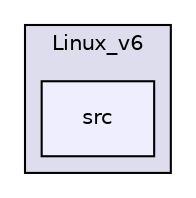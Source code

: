 digraph "/home/maxime/Bureau/Master/Projet-AdHoc/Ad-Hoc/Linux_v6/src" {
  compound=true
  node [ fontsize="10", fontname="Helvetica"];
  edge [ labelfontsize="10", labelfontname="Helvetica"];
  subgraph clusterdir_0f3805b42fb923009f10d3b8981b0af5 {
    graph [ bgcolor="#ddddee", pencolor="black", label="Linux_v6" fontname="Helvetica", fontsize="10", URL="dir_0f3805b42fb923009f10d3b8981b0af5.html"]
  dir_4e06fc8fb0ff8b91f40b1fba7d4e7284 [shape=box, label="src", style="filled", fillcolor="#eeeeff", pencolor="black", URL="dir_4e06fc8fb0ff8b91f40b1fba7d4e7284.html"];
  }
}
